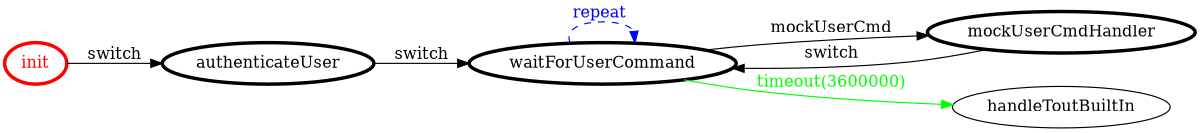 /*
*
* A GraphViz DOT FSM description 
* Please use a GraphViz visualizer (like http://www.webgraphviz.com)
*  
*/

digraph finite_state_machine {
	rankdir=LR
	size="8,5"
	
	init [ color = red ][ fontcolor = red ][ penwidth = 3 ]
	mockUserCmdHandler [ color = black ][ fontcolor = black ][ penwidth = 3 ]
	waitForUserCommand [ color = black ][ fontcolor = black ][ penwidth = 3 ]
	authenticateUser [ color = black ][ fontcolor = black ][ penwidth = 3 ]
	
	init -> authenticateUser [ label = "switch" ][ color = black ][ fontcolor = black ]
	authenticateUser -> waitForUserCommand [ label = "switch" ][ color = black ][ fontcolor = black ]
	waitForUserCommand -> handleToutBuiltIn [ label = "timeout(3600000)" ][ color = green ][ fontcolor = green ]
	waitForUserCommand -> waitForUserCommand [ label = "repeat "][ style = dashed ][ color = blue ][ fontcolor = blue ]
	mockUserCmdHandler -> waitForUserCommand [ label = "switch" ][ color = black ][ fontcolor = black ]
	waitForUserCommand -> mockUserCmdHandler [ label = "mockUserCmd" ][ color = black ][ fontcolor = black ]
}
